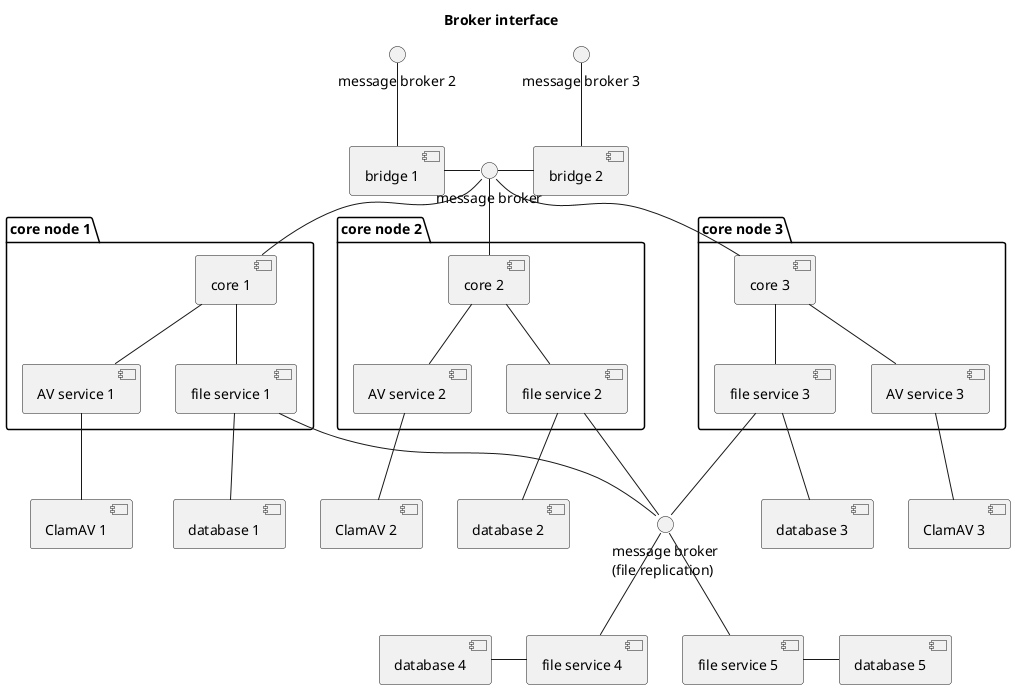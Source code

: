 @startuml

title Broker interface

interface "message broker" as broker
interface "message broker 2" as broker2
interface "message broker 3" as broker3
interface "message broker\n(file replication)" as broker4


package "core node 1" {
    [core 1]
    [AV service 1]
    [file service 1]
}

package "core node 2" {
    [core 2]
    [AV service 2]
    [file service 2]
}

package "core node 3" {
    [core 3]
    [AV service 3]
    [file service 3]
}

broker2 -- [bridge 1]
broker3 -- [bridge 2]

[bridge 1] - broker
[bridge 2] -left- broker

broker -- [core 1]
broker -- [core 2]
broker -- [core 3]

[core 1] -- [AV service 1]
[core 2] -- [AV service 2]
[core 3] -- [AV service 3]

[core 1] -- [file service 1]
[core 2] -- [file service 2]
[core 3] -- [file service 3]

[AV service 1] -- [ClamAV 1]
[AV service 2] -- [ClamAV 2]
[AV service 3] -- [ClamAV 3]

[file service 1] -- [database 1]
[file service 2] -- [database 2]
[file service 3] -- [database 3]

[file service 1] -- broker4
[file service 2] -- broker4
[file service 3] -- broker4
[file service 4] -up- broker4
[file service 5] -up- broker4

[file service 4] -left- [database 4]
[file service 5] - [database 5]

@enduml
